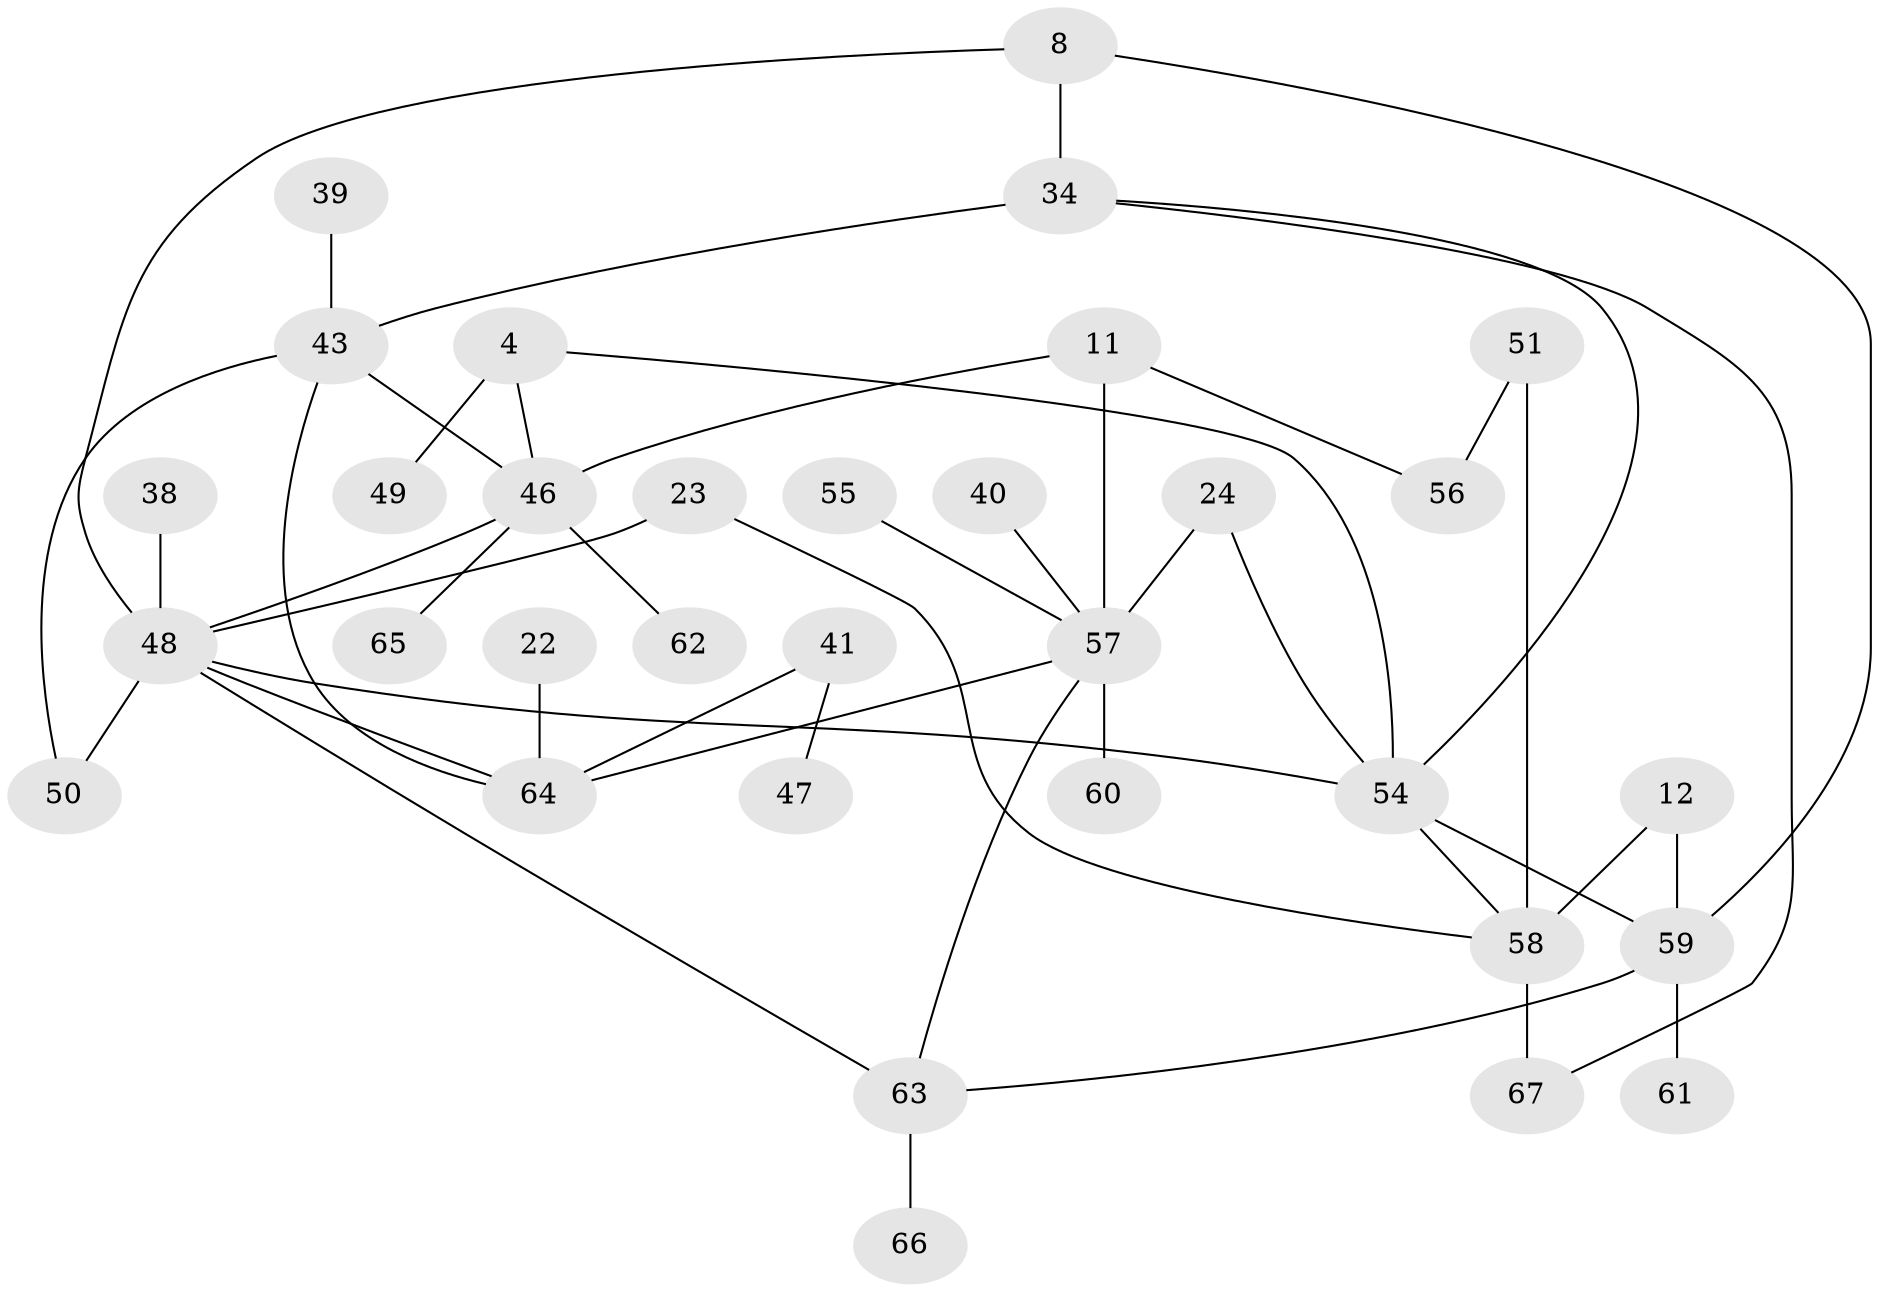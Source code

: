 // original degree distribution, {3: 0.1791044776119403, 6: 0.014925373134328358, 4: 0.14925373134328357, 5: 0.08955223880597014, 2: 0.29850746268656714, 1: 0.2537313432835821, 7: 0.014925373134328358}
// Generated by graph-tools (version 1.1) at 2025/42/03/09/25 04:42:12]
// undirected, 33 vertices, 46 edges
graph export_dot {
graph [start="1"]
  node [color=gray90,style=filled];
  4;
  8;
  11;
  12;
  22;
  23 [super="+16"];
  24;
  34 [super="+9"];
  38;
  39;
  40;
  41 [super="+25"];
  43 [super="+29+26"];
  46 [super="+3+17+27+18"];
  47;
  48 [super="+2+6"];
  49 [super="+28"];
  50;
  51 [super="+45"];
  54 [super="+14+53+33"];
  55;
  56 [super="+35"];
  57 [super="+21+37+32"];
  58 [super="+7+52"];
  59 [super="+42+36+44"];
  60;
  61;
  62;
  63 [super="+10+31"];
  64 [super="+20"];
  65;
  66;
  67;
  4 -- 49 [weight=2];
  4 -- 46;
  4 -- 54;
  8 -- 34 [weight=2];
  8 -- 48 [weight=2];
  8 -- 59;
  11 -- 56 [weight=2];
  11 -- 57 [weight=2];
  11 -- 46;
  12 -- 58 [weight=3];
  12 -- 59;
  22 -- 64;
  23 -- 48;
  23 -- 58;
  24 -- 57;
  24 -- 54;
  34 -- 67;
  34 -- 43;
  34 -- 54;
  38 -- 48;
  39 -- 43;
  40 -- 57;
  41 -- 47;
  41 -- 64;
  43 -- 46;
  43 -- 64;
  43 -- 50;
  46 -- 62;
  46 -- 65;
  46 -- 48;
  48 -- 50;
  48 -- 63;
  48 -- 64;
  48 -- 54;
  51 -- 58 [weight=2];
  51 -- 56;
  54 -- 58;
  54 -- 59;
  55 -- 57;
  57 -- 63;
  57 -- 60;
  57 -- 64;
  58 -- 67;
  59 -- 61;
  59 -- 63;
  63 -- 66;
}
